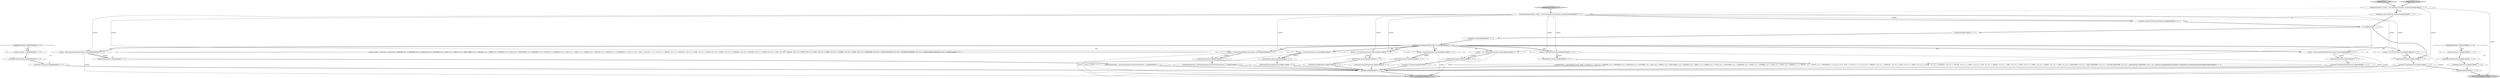 digraph {
18 [style = filled, label = "_errHandler.recover(this,re)@@@96@@@['0', '0', '1']", fillcolor = white, shape = ellipse image = "AAA0AAABBB3BBB"];
3 [style = filled, label = "enterOuterAlt(_localctx,1)@@@11@@@['1', '1', '1']", fillcolor = white, shape = ellipse image = "AAA0AAABBB1BBB"];
12 [style = filled, label = "nonReserved['0', '1', '0']", fillcolor = lightgray, shape = diamond image = "AAA0AAABBB2BBB"];
34 [style = filled, label = "{setState(588)match(T__0)setState(589)expression()setState(590)match(T__1)}@@@82@@@['0', '0', '1']", fillcolor = white, shape = ellipse image = "AAA0AAABBB3BBB"];
45 [style = filled, label = "{setState(579)_la = _input.LA(1)if ((((_la) & ~0x3f) == 0 && ((1L << _la) & ((1L << ANALYZE) | (1L << ANALYZED) | (1L << CATALOGS) | (1L << COLUMNS) | (1L << DAY) | (1L << DEBUG) | (1L << EXECUTABLE) | (1L << EXPLAIN) | (1L << FIRST) | (1L << FORMAT) | (1L << FULL) | (1L << FUNCTIONS) | (1L << GRAPHVIZ) | (1L << HOUR) | (1L << INTERVAL) | (1L << LAST) | (1L << LIMIT) | (1L << MAPPED) | (1L << MINUTE) | (1L << MONTH) | (1L << OPTIMIZED))) != 0) || ((((_la - 67)) & ~0x3f) == 0 && ((1L << (_la - 67)) & ((1L << (PARSED - 67)) | (1L << (PHYSICAL - 67)) | (1L << (PLAN - 67)) | (1L << (RLIKE - 67)) | (1L << (QUERY - 67)) | (1L << (SCHEMAS - 67)) | (1L << (SECOND - 67)) | (1L << (SHOW - 67)) | (1L << (SYS - 67)) | (1L << (TABLES - 67)) | (1L << (TEXT - 67)) | (1L << (TYPE - 67)) | (1L << (TYPES - 67)) | (1L << (VERIFY - 67)) | (1L << (YEAR - 67)) | (1L << (IDENTIFIER - 67)) | (1L << (DIGIT_IDENTIFIER - 67)) | (1L << (QUOTED_IDENTIFIER - 67)) | (1L << (BACKQUOTED_IDENTIFIER - 67)))) != 0)) {{setState(576)qualifiedName()setState(577)match(DOT)}}setState(581)match(ASTERISK)}@@@40@@@['0', '0', '1']", fillcolor = white, shape = ellipse image = "AAA0AAABBB3BBB"];
41 [style = filled, label = "_localctx = new ConstantDefaultContext(_localctx)@@@31@@@['0', '0', '1']", fillcolor = white, shape = ellipse image = "AAA0AAABBB3BBB"];
24 [style = filled, label = "_errHandler.sync(this)@@@8@@@['0', '0', '1']", fillcolor = white, shape = ellipse image = "AAA0AAABBB3BBB"];
39 [style = filled, label = "_errHandler.reportError(this,re)@@@95@@@['0', '0', '1']", fillcolor = white, shape = ellipse image = "AAA0AAABBB3BBB"];
22 [style = filled, label = "enterOuterAlt(_localctx,9)@@@81@@@['0', '0', '1']", fillcolor = white, shape = ellipse image = "AAA0AAABBB3BBB"];
37 [style = filled, label = "(((_la) & ~0x3f) == 0 && ((1L << _la) & ((1L << ANALYZE) | (1L << ANALYZED) | (1L << CATALOGS) | (1L << COLUMNS) | (1L << DAY) | (1L << DEBUG) | (1L << EXECUTABLE) | (1L << EXPLAIN) | (1L << FIRST) | (1L << FORMAT) | (1L << FULL) | (1L << FUNCTIONS) | (1L << GRAPHVIZ) | (1L << HOUR) | (1L << INTERVAL) | (1L << LAST) | (1L << LIMIT) | (1L << MAPPED) | (1L << MINUTE) | (1L << MONTH) | (1L << OPTIMIZED))) != 0) || ((((_la - 67)) & ~0x3f) == 0 && ((1L << (_la - 67)) & ((1L << (PARSED - 67)) | (1L << (PHYSICAL - 67)) | (1L << (PLAN - 67)) | (1L << (RLIKE - 67)) | (1L << (QUERY - 67)) | (1L << (SCHEMAS - 67)) | (1L << (SECOND - 67)) | (1L << (SHOW - 67)) | (1L << (SYS - 67)) | (1L << (TABLES - 67)) | (1L << (TEXT - 67)) | (1L << (TYPE - 67)) | (1L << (TYPES - 67)) | (1L << (VERIFY - 67)) | (1L << (YEAR - 67)) | (1L << (IDENTIFIER - 67)) | (1L << (DIGIT_IDENTIFIER - 67)) | (1L << (QUOTED_IDENTIFIER - 67)) | (1L << (BACKQUOTED_IDENTIFIER - 67)))) != 0)@@@43@@@['0', '0', '1']", fillcolor = white, shape = diamond image = "AAA0AAABBB3BBB"];
0 [style = filled, label = "int _la@@@5@@@['1', '1', '1']", fillcolor = white, shape = ellipse image = "AAA0AAABBB1BBB"];
6 [style = filled, label = "_localctx.exception = re@@@20@@@['1', '1', '0']", fillcolor = white, shape = ellipse image = "AAA0AAABBB1BBB"];
13 [style = filled, label = "enterOuterAlt(_localctx,3)@@@25@@@['0', '0', '1']", fillcolor = white, shape = ellipse image = "AAA0AAABBB3BBB"];
25 [style = filled, label = "_localctx = new ExtractContext(_localctx)@@@17@@@['0', '0', '1']", fillcolor = white, shape = ellipse image = "AAA0AAABBB3BBB"];
35 [style = filled, label = "setState(592)@@@7@@@['0', '0', '1']", fillcolor = white, shape = ellipse image = "AAA0AAABBB3BBB"];
43 [style = filled, label = "{setState(583)match(T__0)setState(584)query()setState(585)match(T__1)}@@@64@@@['0', '0', '1']", fillcolor = white, shape = ellipse image = "AAA0AAABBB3BBB"];
17 [style = filled, label = "enterOuterAlt(_localctx,8)@@@74@@@['0', '0', '1']", fillcolor = white, shape = ellipse image = "AAA0AAABBB3BBB"];
7 [style = filled, label = "{exitRule()}@@@24@@@['1', '1', '0']", fillcolor = white, shape = ellipse image = "AAA0AAABBB1BBB"];
38 [style = filled, label = "RecognitionException re@@@93@@@['0', '0', '1']", fillcolor = white, shape = diamond image = "AAA0AAABBB3BBB"];
27 [style = filled, label = "_localctx = new FunctionContext(_localctx)@@@55@@@['0', '0', '1']", fillcolor = white, shape = ellipse image = "AAA0AAABBB3BBB"];
1 [style = filled, label = "RecognitionException re@@@19@@@['1', '1', '0']", fillcolor = white, shape = diamond image = "AAA0AAABBB1BBB"];
48 [style = filled, label = "_localctx = new CastContext(_localctx)@@@10@@@['0', '0', '1']", fillcolor = white, shape = ellipse image = "AAA0AAABBB3BBB"];
20 [style = filled, label = "_localctx = new StarContext(_localctx)@@@38@@@['0', '0', '1']", fillcolor = white, shape = ellipse image = "AAA0AAABBB3BBB"];
21 [style = filled, label = "_localctx = new SubqueryExpressionContext(_localctx)@@@62@@@['0', '0', '1']", fillcolor = white, shape = ellipse image = "AAA0AAABBB3BBB"];
42 [style = filled, label = "{setState(587)qualifiedName()}@@@75@@@['0', '0', '1']", fillcolor = white, shape = ellipse image = "AAA0AAABBB3BBB"];
10 [style = filled, label = "return _localctx@@@27@@@['1', '1', '0']", fillcolor = lightgray, shape = ellipse image = "AAA0AAABBB1BBB"];
50 [style = filled, label = "_localctx.exception = re@@@94@@@['0', '0', '1']", fillcolor = white, shape = ellipse image = "AAA0AAABBB3BBB"];
32 [style = filled, label = "_localctx = new ParenthesizedExpressionContext(_localctx)@@@80@@@['0', '0', '1']", fillcolor = white, shape = ellipse image = "AAA0AAABBB3BBB"];
2 [style = filled, label = "enterRule(_localctx,106,RULE_nonReserved)@@@4@@@['1', '1', '0']", fillcolor = white, shape = ellipse image = "AAA0AAABBB1BBB"];
44 [style = filled, label = "enterOuterAlt(_localctx,4)@@@32@@@['0', '0', '1']", fillcolor = white, shape = ellipse image = "AAA0AAABBB3BBB"];
30 [style = filled, label = "enterOuterAlt(_localctx,6)@@@56@@@['0', '0', '1']", fillcolor = white, shape = ellipse image = "AAA0AAABBB3BBB"];
40 [style = filled, label = "enterOuterAlt(_localctx,2)@@@18@@@['0', '0', '1']", fillcolor = white, shape = ellipse image = "AAA0AAABBB3BBB"];
15 [style = filled, label = "{exitRule()}@@@98@@@['0', '0', '1']", fillcolor = white, shape = ellipse image = "AAA0AAABBB3BBB"];
36 [style = filled, label = "getInterpreter().adaptivePredict(_input,79,_ctx)@@@9@@@['0', '0', '1']", fillcolor = white, shape = diamond image = "AAA0AAABBB3BBB"];
11 [style = filled, label = "_errHandler.reportError(this,re)@@@21@@@['1', '1', '0']", fillcolor = white, shape = ellipse image = "AAA0AAABBB1BBB"];
29 [style = filled, label = "_localctx = new CurrentDateTimeFunctionContext(_localctx)@@@24@@@['0', '0', '1']", fillcolor = white, shape = ellipse image = "AAA0AAABBB3BBB"];
28 [style = filled, label = "{setState(582)functionExpression()}@@@57@@@['0', '0', '1']", fillcolor = white, shape = ellipse image = "AAA0AAABBB3BBB"];
16 [style = filled, label = "{setState(574)builtinDateTimeFunction()}@@@26@@@['0', '0', '1']", fillcolor = white, shape = ellipse image = "AAA0AAABBB3BBB"];
46 [style = filled, label = "enterOuterAlt(_localctx,7)@@@63@@@['0', '0', '1']", fillcolor = white, shape = ellipse image = "AAA0AAABBB3BBB"];
8 [style = filled, label = "NonReservedContext _localctx = new NonReservedContext(_ctx,getState())@@@3@@@['1', '1', '0']", fillcolor = white, shape = ellipse image = "AAA0AAABBB1BBB"];
47 [style = filled, label = "return _localctx@@@101@@@['0', '0', '1']", fillcolor = lightgray, shape = ellipse image = "AAA0AAABBB3BBB"];
14 [style = filled, label = "enterOuterAlt(_localctx,5)@@@39@@@['0', '0', '1']", fillcolor = white, shape = ellipse image = "AAA0AAABBB3BBB"];
33 [style = filled, label = "enterRule(_localctx,60,RULE_primaryExpression)@@@4@@@['0', '0', '1']", fillcolor = white, shape = ellipse image = "AAA0AAABBB3BBB"];
19 [style = filled, label = "{setState(575)constant()}@@@33@@@['0', '0', '1']", fillcolor = white, shape = ellipse image = "AAA0AAABBB3BBB"];
26 [style = filled, label = "_localctx = new DereferenceContext(_localctx)@@@73@@@['0', '0', '1']", fillcolor = white, shape = ellipse image = "AAA0AAABBB3BBB"];
31 [style = filled, label = "primaryExpression['0', '0', '1']", fillcolor = lightgray, shape = diamond image = "AAA0AAABBB3BBB"];
9 [style = filled, label = "nonReserved['1', '0', '0']", fillcolor = lightgray, shape = diamond image = "AAA0AAABBB1BBB"];
4 [style = filled, label = "{setState(572)castExpression()}@@@12@@@['1', '1', '1']", fillcolor = white, shape = ellipse image = "AAA0AAABBB1BBB"];
23 [style = filled, label = "PrimaryExpressionContext _localctx = new PrimaryExpressionContext(_ctx,getState())@@@3@@@['0', '0', '1']", fillcolor = white, shape = ellipse image = "AAA0AAABBB3BBB"];
5 [style = filled, label = "_errHandler.recover(this,re)@@@22@@@['1', '1', '0']", fillcolor = white, shape = ellipse image = "AAA0AAABBB1BBB"];
49 [style = filled, label = "{setState(573)extractExpression()}@@@19@@@['0', '0', '1']", fillcolor = white, shape = ellipse image = "AAA0AAABBB3BBB"];
49->15 [style = bold, label=""];
25->47 [style = solid, label="_localctx"];
29->13 [style = bold, label=""];
8->2 [style = solid, label="_localctx"];
26->17 [style = bold, label=""];
8->10 [style = solid, label="_localctx"];
1->11 [style = dotted, label="true"];
36->29 [style = dotted, label="true"];
41->44 [style = solid, label="_localctx"];
36->22 [style = dotted, label="true"];
36->20 [style = bold, label=""];
40->49 [style = bold, label=""];
38->39 [style = dotted, label="true"];
36->21 [style = dotted, label="true"];
48->47 [style = solid, label="_localctx"];
38->50 [style = dotted, label="true"];
21->46 [style = bold, label=""];
23->41 [style = solid, label="_localctx"];
39->18 [style = bold, label=""];
36->21 [style = bold, label=""];
8->23 [style = dashed, label="0"];
1->5 [style = dotted, label="true"];
27->30 [style = bold, label=""];
36->44 [style = dotted, label="true"];
50->39 [style = bold, label=""];
23->25 [style = solid, label="_localctx"];
32->22 [style = solid, label="_localctx"];
31->23 [style = bold, label=""];
45->15 [style = bold, label=""];
36->40 [style = dotted, label="true"];
38->50 [style = bold, label=""];
36->41 [style = dotted, label="true"];
34->15 [style = bold, label=""];
25->40 [style = solid, label="_localctx"];
41->44 [style = bold, label=""];
36->20 [style = dotted, label="true"];
6->11 [style = bold, label=""];
26->47 [style = solid, label="_localctx"];
23->33 [style = bold, label=""];
20->47 [style = solid, label="_localctx"];
14->45 [style = bold, label=""];
15->47 [style = bold, label=""];
29->47 [style = solid, label="_localctx"];
21->47 [style = solid, label="_localctx"];
43->15 [style = bold, label=""];
36->41 [style = bold, label=""];
36->26 [style = dotted, label="true"];
44->19 [style = bold, label=""];
8->2 [style = bold, label=""];
27->47 [style = solid, label="_localctx"];
38->18 [style = dotted, label="true"];
23->48 [style = solid, label="_localctx"];
30->28 [style = bold, label=""];
0->45 [style = solid, label="_la"];
41->47 [style = solid, label="_localctx"];
5->7 [style = bold, label=""];
46->43 [style = bold, label=""];
18->15 [style = bold, label=""];
23->26 [style = solid, label="_localctx"];
4->7 [style = bold, label=""];
36->13 [style = dotted, label="true"];
23->32 [style = solid, label="_localctx"];
23->21 [style = solid, label="_localctx"];
0->3 [style = bold, label=""];
28->15 [style = bold, label=""];
2->33 [style = dashed, label="0"];
23->20 [style = solid, label="_localctx"];
13->16 [style = bold, label=""];
26->17 [style = solid, label="_localctx"];
23->33 [style = solid, label="_localctx"];
32->22 [style = bold, label=""];
36->32 [style = bold, label=""];
2->0 [style = bold, label=""];
36->48 [style = bold, label=""];
35->24 [style = bold, label=""];
32->47 [style = solid, label="_localctx"];
12->8 [style = bold, label=""];
25->40 [style = bold, label=""];
3->4 [style = bold, label=""];
11->5 [style = bold, label=""];
8->3 [style = solid, label="_localctx"];
36->27 [style = bold, label=""];
36->3 [style = dotted, label="true"];
36->25 [style = dotted, label="true"];
36->30 [style = dotted, label="true"];
36->27 [style = dotted, label="true"];
0->35 [style = bold, label=""];
36->29 [style = bold, label=""];
7->10 [style = bold, label=""];
24->36 [style = bold, label=""];
36->32 [style = dotted, label="true"];
27->30 [style = solid, label="_localctx"];
19->15 [style = bold, label=""];
16->15 [style = bold, label=""];
23->29 [style = solid, label="_localctx"];
1->6 [style = dotted, label="true"];
1->6 [style = bold, label=""];
36->17 [style = dotted, label="true"];
48->3 [style = solid, label="_localctx"];
36->48 [style = dotted, label="true"];
36->37 [style = dotted, label="true"];
22->34 [style = bold, label=""];
20->14 [style = solid, label="_localctx"];
29->13 [style = solid, label="_localctx"];
36->26 [style = bold, label=""];
23->27 [style = solid, label="_localctx"];
21->46 [style = solid, label="_localctx"];
17->42 [style = bold, label=""];
42->15 [style = bold, label=""];
9->8 [style = bold, label=""];
4->15 [style = bold, label=""];
48->3 [style = bold, label=""];
20->14 [style = bold, label=""];
33->0 [style = bold, label=""];
36->14 [style = dotted, label="true"];
36->46 [style = dotted, label="true"];
36->25 [style = bold, label=""];
}
